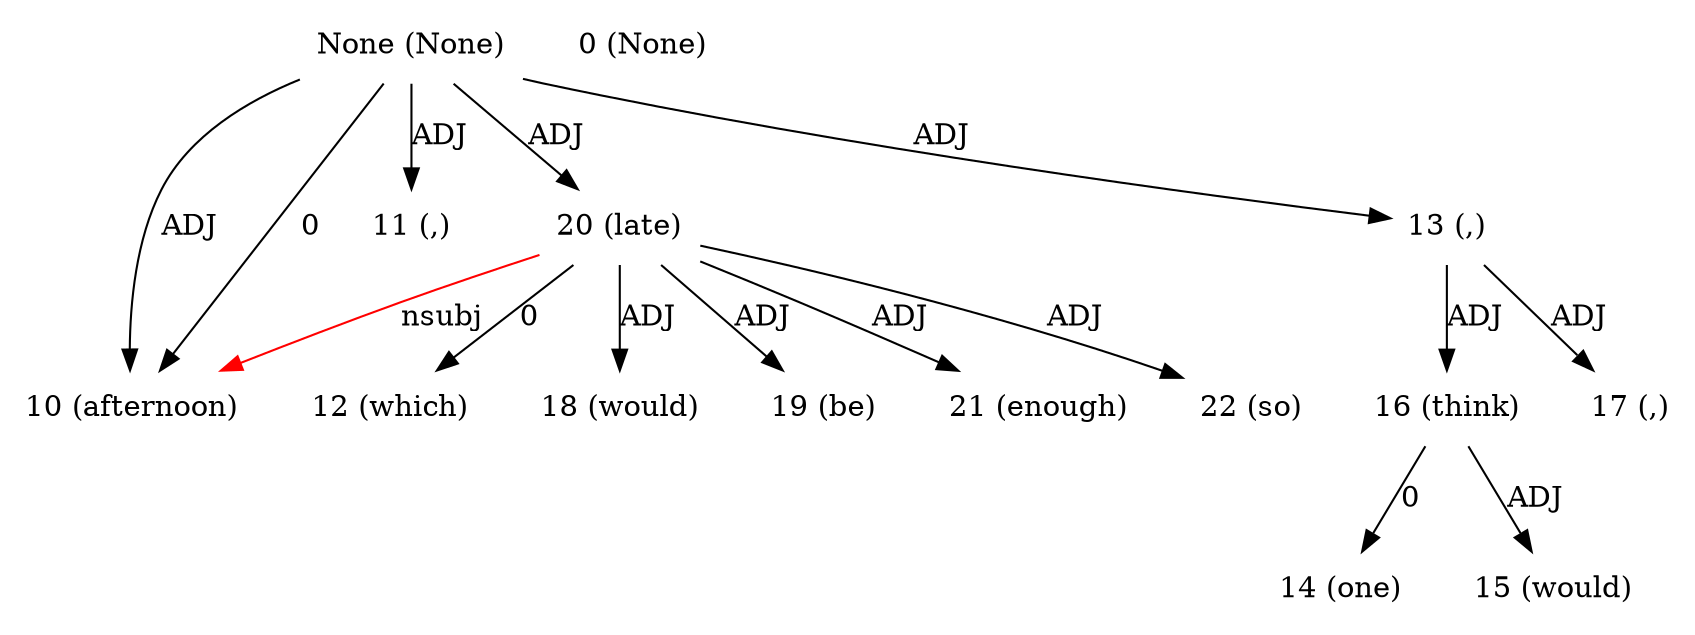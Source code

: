 digraph G{
edge [dir=forward]
node [shape=plaintext]

None [label="None (None)"]
None -> 10 [label="ADJ"]
None -> 11 [label="ADJ"]
None -> 20 [label="ADJ"]
None [label="None (None)"]
None -> 10 [label="0"]
None [label="None (None)"]
None -> 13 [label="ADJ"]
0 [label="0 (None)"]
10 [label="10 (afternoon)"]
20 -> 10 [label="nsubj", color="red"]
11 [label="11 (,)"]
12 [label="12 (which)"]
13 [label="13 (,)"]
13 -> 16 [label="ADJ"]
13 -> 17 [label="ADJ"]
14 [label="14 (one)"]
15 [label="15 (would)"]
16 [label="16 (think)"]
16 -> 14 [label="0"]
16 -> 15 [label="ADJ"]
17 [label="17 (,)"]
18 [label="18 (would)"]
19 [label="19 (be)"]
20 [label="20 (late)"]
20 -> 12 [label="0"]
20 -> 18 [label="ADJ"]
20 -> 19 [label="ADJ"]
20 -> 21 [label="ADJ"]
20 -> 22 [label="ADJ"]
21 [label="21 (enough)"]
22 [label="22 (so)"]
}
